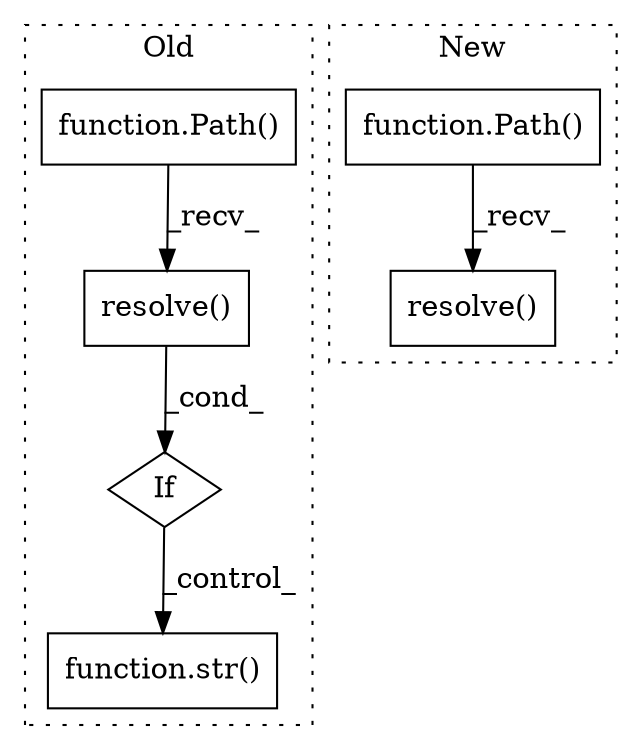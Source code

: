 digraph G {
subgraph cluster0 {
1 [label="function.Path()" a="75" s="8979,8995" l="5,1" shape="box"];
3 [label="resolve()" a="75" s="8979" l="40" shape="box"];
5 [label="If" a="96" s="9034" l="3" shape="diamond"];
6 [label="function.str()" a="75" s="9134,9180" l="4,1" shape="box"];
label = "Old";
style="dotted";
}
subgraph cluster1 {
2 [label="resolve()" a="75" s="10735" l="47" shape="box"];
4 [label="function.Path()" a="75" s="10735,10758" l="5,1" shape="box"];
label = "New";
style="dotted";
}
1 -> 3 [label="_recv_"];
3 -> 5 [label="_cond_"];
4 -> 2 [label="_recv_"];
5 -> 6 [label="_control_"];
}